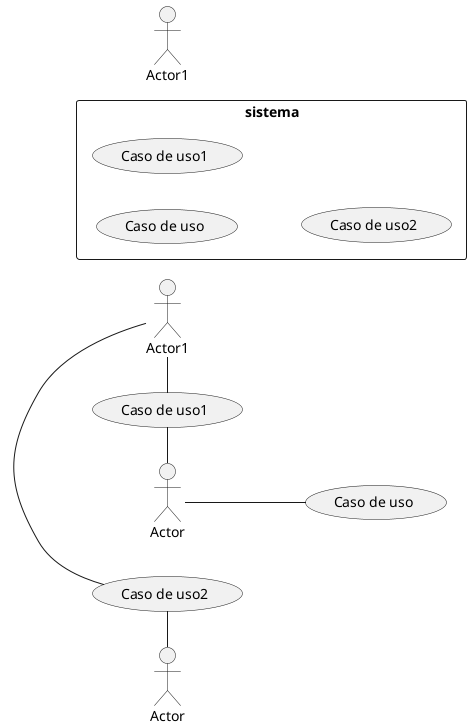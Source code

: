 @startuml

left to right direction

:Actor: as a
:Actor1: as a1

rectangle sistema{
usecase "(Caso de uso)"
usecase "(Caso de uso1)"
usecase "(Caso de uso2)"
}

a -- (Caso de uso)
a -left- (Caso de uso1)
:Actor: -left- (Caso de uso2)
:Actor1: -right- (Caso de uso2)
:Actor1: -right- (Caso de uso1)

@enduml
